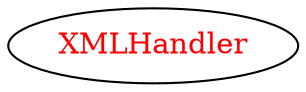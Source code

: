 digraph dependencyGraph {
 concentrate=true;
 ranksep="2.0";
 rankdir="LR"; 
 splines="ortho";
"XMLHandler" [fontcolor="red"];
}